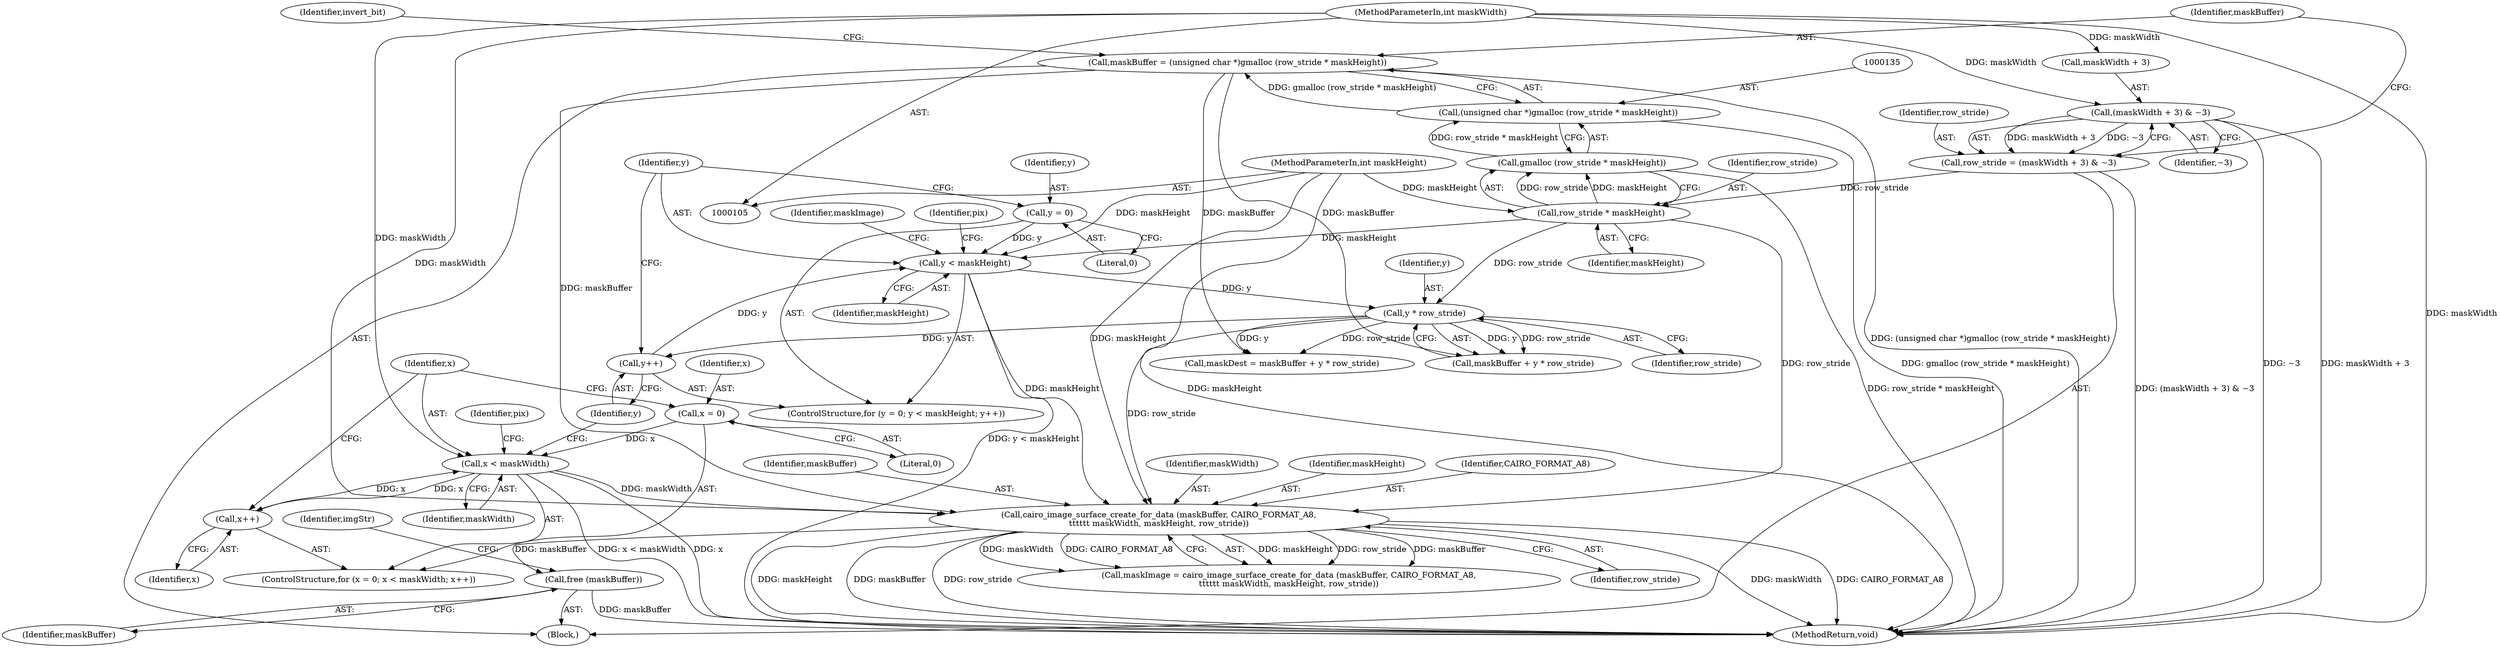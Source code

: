digraph "0_poppler_7b2d314a61fd0e12f47c62996cb49ec0d1ba747a_2@pointer" {
"1000362" [label="(Call,free (maskBuffer))"];
"1000202" [label="(Call,cairo_image_surface_create_for_data (maskBuffer, CAIRO_FORMAT_A8,\n\t\t\t\t\t\t maskWidth, maskHeight, row_stride))"];
"1000132" [label="(Call,maskBuffer = (unsigned char *)gmalloc (row_stride * maskHeight))"];
"1000134" [label="(Call,(unsigned char *)gmalloc (row_stride * maskHeight))"];
"1000136" [label="(Call,gmalloc (row_stride * maskHeight))"];
"1000137" [label="(Call,row_stride * maskHeight)"];
"1000124" [label="(Call,row_stride = (maskWidth + 3) & ~3)"];
"1000126" [label="(Call,(maskWidth + 3) & ~3)"];
"1000113" [label="(MethodParameterIn,int maskWidth)"];
"1000114" [label="(MethodParameterIn,int maskHeight)"];
"1000177" [label="(Call,x < maskWidth)"];
"1000180" [label="(Call,x++)"];
"1000174" [label="(Call,x = 0)"];
"1000157" [label="(Call,y < maskHeight)"];
"1000154" [label="(Call,y = 0)"];
"1000160" [label="(Call,y++)"];
"1000170" [label="(Call,y * row_stride)"];
"1000139" [label="(Identifier,maskHeight)"];
"1000166" [label="(Call,maskDest = maskBuffer + y * row_stride)"];
"1000126" [label="(Call,(maskWidth + 3) & ~3)"];
"1000175" [label="(Identifier,x)"];
"1000362" [label="(Call,free (maskBuffer))"];
"1000186" [label="(Identifier,pix)"];
"1000177" [label="(Call,x < maskWidth)"];
"1000137" [label="(Call,row_stride * maskHeight)"];
"1000130" [label="(Identifier,~3)"];
"1000180" [label="(Call,x++)"];
"1000205" [label="(Identifier,maskWidth)"];
"1000206" [label="(Identifier,maskHeight)"];
"1000157" [label="(Call,y < maskHeight)"];
"1000155" [label="(Identifier,y)"];
"1000204" [label="(Identifier,CAIRO_FORMAT_A8)"];
"1000171" [label="(Identifier,y)"];
"1000181" [label="(Identifier,x)"];
"1000113" [label="(MethodParameterIn,int maskWidth)"];
"1000161" [label="(Identifier,y)"];
"1000156" [label="(Literal,0)"];
"1000164" [label="(Identifier,pix)"];
"1000136" [label="(Call,gmalloc (row_stride * maskHeight))"];
"1000148" [label="(Identifier,invert_bit)"];
"1000138" [label="(Identifier,row_stride)"];
"1000203" [label="(Identifier,maskBuffer)"];
"1000160" [label="(Call,y++)"];
"1000200" [label="(Call,maskImage = cairo_image_surface_create_for_data (maskBuffer, CAIRO_FORMAT_A8,\n\t\t\t\t\t\t maskWidth, maskHeight, row_stride))"];
"1000124" [label="(Call,row_stride = (maskWidth + 3) & ~3)"];
"1000178" [label="(Identifier,x)"];
"1000133" [label="(Identifier,maskBuffer)"];
"1000153" [label="(ControlStructure,for (y = 0; y < maskHeight; y++))"];
"1000207" [label="(Identifier,row_stride)"];
"1000159" [label="(Identifier,maskHeight)"];
"1000125" [label="(Identifier,row_stride)"];
"1000127" [label="(Call,maskWidth + 3)"];
"1000168" [label="(Call,maskBuffer + y * row_stride)"];
"1000202" [label="(Call,cairo_image_surface_create_for_data (maskBuffer, CAIRO_FORMAT_A8,\n\t\t\t\t\t\t maskWidth, maskHeight, row_stride))"];
"1000116" [label="(Block,)"];
"1000201" [label="(Identifier,maskImage)"];
"1000154" [label="(Call,y = 0)"];
"1000365" [label="(Identifier,imgStr)"];
"1000179" [label="(Identifier,maskWidth)"];
"1000176" [label="(Literal,0)"];
"1000134" [label="(Call,(unsigned char *)gmalloc (row_stride * maskHeight))"];
"1000132" [label="(Call,maskBuffer = (unsigned char *)gmalloc (row_stride * maskHeight))"];
"1000114" [label="(MethodParameterIn,int maskHeight)"];
"1000170" [label="(Call,y * row_stride)"];
"1000174" [label="(Call,x = 0)"];
"1000173" [label="(ControlStructure,for (x = 0; x < maskWidth; x++))"];
"1000158" [label="(Identifier,y)"];
"1000172" [label="(Identifier,row_stride)"];
"1000363" [label="(Identifier,maskBuffer)"];
"1000366" [label="(MethodReturn,void)"];
"1000362" -> "1000116"  [label="AST: "];
"1000362" -> "1000363"  [label="CFG: "];
"1000363" -> "1000362"  [label="AST: "];
"1000365" -> "1000362"  [label="CFG: "];
"1000362" -> "1000366"  [label="DDG: maskBuffer"];
"1000202" -> "1000362"  [label="DDG: maskBuffer"];
"1000202" -> "1000200"  [label="AST: "];
"1000202" -> "1000207"  [label="CFG: "];
"1000203" -> "1000202"  [label="AST: "];
"1000204" -> "1000202"  [label="AST: "];
"1000205" -> "1000202"  [label="AST: "];
"1000206" -> "1000202"  [label="AST: "];
"1000207" -> "1000202"  [label="AST: "];
"1000200" -> "1000202"  [label="CFG: "];
"1000202" -> "1000366"  [label="DDG: maskHeight"];
"1000202" -> "1000366"  [label="DDG: maskBuffer"];
"1000202" -> "1000366"  [label="DDG: row_stride"];
"1000202" -> "1000366"  [label="DDG: maskWidth"];
"1000202" -> "1000366"  [label="DDG: CAIRO_FORMAT_A8"];
"1000202" -> "1000200"  [label="DDG: maskHeight"];
"1000202" -> "1000200"  [label="DDG: row_stride"];
"1000202" -> "1000200"  [label="DDG: maskBuffer"];
"1000202" -> "1000200"  [label="DDG: maskWidth"];
"1000202" -> "1000200"  [label="DDG: CAIRO_FORMAT_A8"];
"1000132" -> "1000202"  [label="DDG: maskBuffer"];
"1000177" -> "1000202"  [label="DDG: maskWidth"];
"1000113" -> "1000202"  [label="DDG: maskWidth"];
"1000157" -> "1000202"  [label="DDG: maskHeight"];
"1000114" -> "1000202"  [label="DDG: maskHeight"];
"1000170" -> "1000202"  [label="DDG: row_stride"];
"1000137" -> "1000202"  [label="DDG: row_stride"];
"1000132" -> "1000116"  [label="AST: "];
"1000132" -> "1000134"  [label="CFG: "];
"1000133" -> "1000132"  [label="AST: "];
"1000134" -> "1000132"  [label="AST: "];
"1000148" -> "1000132"  [label="CFG: "];
"1000132" -> "1000366"  [label="DDG: (unsigned char *)gmalloc (row_stride * maskHeight)"];
"1000134" -> "1000132"  [label="DDG: gmalloc (row_stride * maskHeight)"];
"1000132" -> "1000166"  [label="DDG: maskBuffer"];
"1000132" -> "1000168"  [label="DDG: maskBuffer"];
"1000134" -> "1000136"  [label="CFG: "];
"1000135" -> "1000134"  [label="AST: "];
"1000136" -> "1000134"  [label="AST: "];
"1000134" -> "1000366"  [label="DDG: gmalloc (row_stride * maskHeight)"];
"1000136" -> "1000134"  [label="DDG: row_stride * maskHeight"];
"1000136" -> "1000137"  [label="CFG: "];
"1000137" -> "1000136"  [label="AST: "];
"1000136" -> "1000366"  [label="DDG: row_stride * maskHeight"];
"1000137" -> "1000136"  [label="DDG: row_stride"];
"1000137" -> "1000136"  [label="DDG: maskHeight"];
"1000137" -> "1000139"  [label="CFG: "];
"1000138" -> "1000137"  [label="AST: "];
"1000139" -> "1000137"  [label="AST: "];
"1000124" -> "1000137"  [label="DDG: row_stride"];
"1000114" -> "1000137"  [label="DDG: maskHeight"];
"1000137" -> "1000157"  [label="DDG: maskHeight"];
"1000137" -> "1000170"  [label="DDG: row_stride"];
"1000124" -> "1000116"  [label="AST: "];
"1000124" -> "1000126"  [label="CFG: "];
"1000125" -> "1000124"  [label="AST: "];
"1000126" -> "1000124"  [label="AST: "];
"1000133" -> "1000124"  [label="CFG: "];
"1000124" -> "1000366"  [label="DDG: (maskWidth + 3) & ~3"];
"1000126" -> "1000124"  [label="DDG: maskWidth + 3"];
"1000126" -> "1000124"  [label="DDG: ~3"];
"1000126" -> "1000130"  [label="CFG: "];
"1000127" -> "1000126"  [label="AST: "];
"1000130" -> "1000126"  [label="AST: "];
"1000126" -> "1000366"  [label="DDG: ~3"];
"1000126" -> "1000366"  [label="DDG: maskWidth + 3"];
"1000113" -> "1000126"  [label="DDG: maskWidth"];
"1000113" -> "1000105"  [label="AST: "];
"1000113" -> "1000366"  [label="DDG: maskWidth"];
"1000113" -> "1000127"  [label="DDG: maskWidth"];
"1000113" -> "1000177"  [label="DDG: maskWidth"];
"1000114" -> "1000105"  [label="AST: "];
"1000114" -> "1000366"  [label="DDG: maskHeight"];
"1000114" -> "1000157"  [label="DDG: maskHeight"];
"1000177" -> "1000173"  [label="AST: "];
"1000177" -> "1000179"  [label="CFG: "];
"1000178" -> "1000177"  [label="AST: "];
"1000179" -> "1000177"  [label="AST: "];
"1000186" -> "1000177"  [label="CFG: "];
"1000161" -> "1000177"  [label="CFG: "];
"1000177" -> "1000366"  [label="DDG: x"];
"1000177" -> "1000366"  [label="DDG: x < maskWidth"];
"1000180" -> "1000177"  [label="DDG: x"];
"1000174" -> "1000177"  [label="DDG: x"];
"1000177" -> "1000180"  [label="DDG: x"];
"1000180" -> "1000173"  [label="AST: "];
"1000180" -> "1000181"  [label="CFG: "];
"1000181" -> "1000180"  [label="AST: "];
"1000178" -> "1000180"  [label="CFG: "];
"1000174" -> "1000173"  [label="AST: "];
"1000174" -> "1000176"  [label="CFG: "];
"1000175" -> "1000174"  [label="AST: "];
"1000176" -> "1000174"  [label="AST: "];
"1000178" -> "1000174"  [label="CFG: "];
"1000157" -> "1000153"  [label="AST: "];
"1000157" -> "1000159"  [label="CFG: "];
"1000158" -> "1000157"  [label="AST: "];
"1000159" -> "1000157"  [label="AST: "];
"1000164" -> "1000157"  [label="CFG: "];
"1000201" -> "1000157"  [label="CFG: "];
"1000157" -> "1000366"  [label="DDG: y < maskHeight"];
"1000154" -> "1000157"  [label="DDG: y"];
"1000160" -> "1000157"  [label="DDG: y"];
"1000157" -> "1000170"  [label="DDG: y"];
"1000154" -> "1000153"  [label="AST: "];
"1000154" -> "1000156"  [label="CFG: "];
"1000155" -> "1000154"  [label="AST: "];
"1000156" -> "1000154"  [label="AST: "];
"1000158" -> "1000154"  [label="CFG: "];
"1000160" -> "1000153"  [label="AST: "];
"1000160" -> "1000161"  [label="CFG: "];
"1000161" -> "1000160"  [label="AST: "];
"1000158" -> "1000160"  [label="CFG: "];
"1000170" -> "1000160"  [label="DDG: y"];
"1000170" -> "1000168"  [label="AST: "];
"1000170" -> "1000172"  [label="CFG: "];
"1000171" -> "1000170"  [label="AST: "];
"1000172" -> "1000170"  [label="AST: "];
"1000168" -> "1000170"  [label="CFG: "];
"1000170" -> "1000166"  [label="DDG: y"];
"1000170" -> "1000166"  [label="DDG: row_stride"];
"1000170" -> "1000168"  [label="DDG: y"];
"1000170" -> "1000168"  [label="DDG: row_stride"];
}

